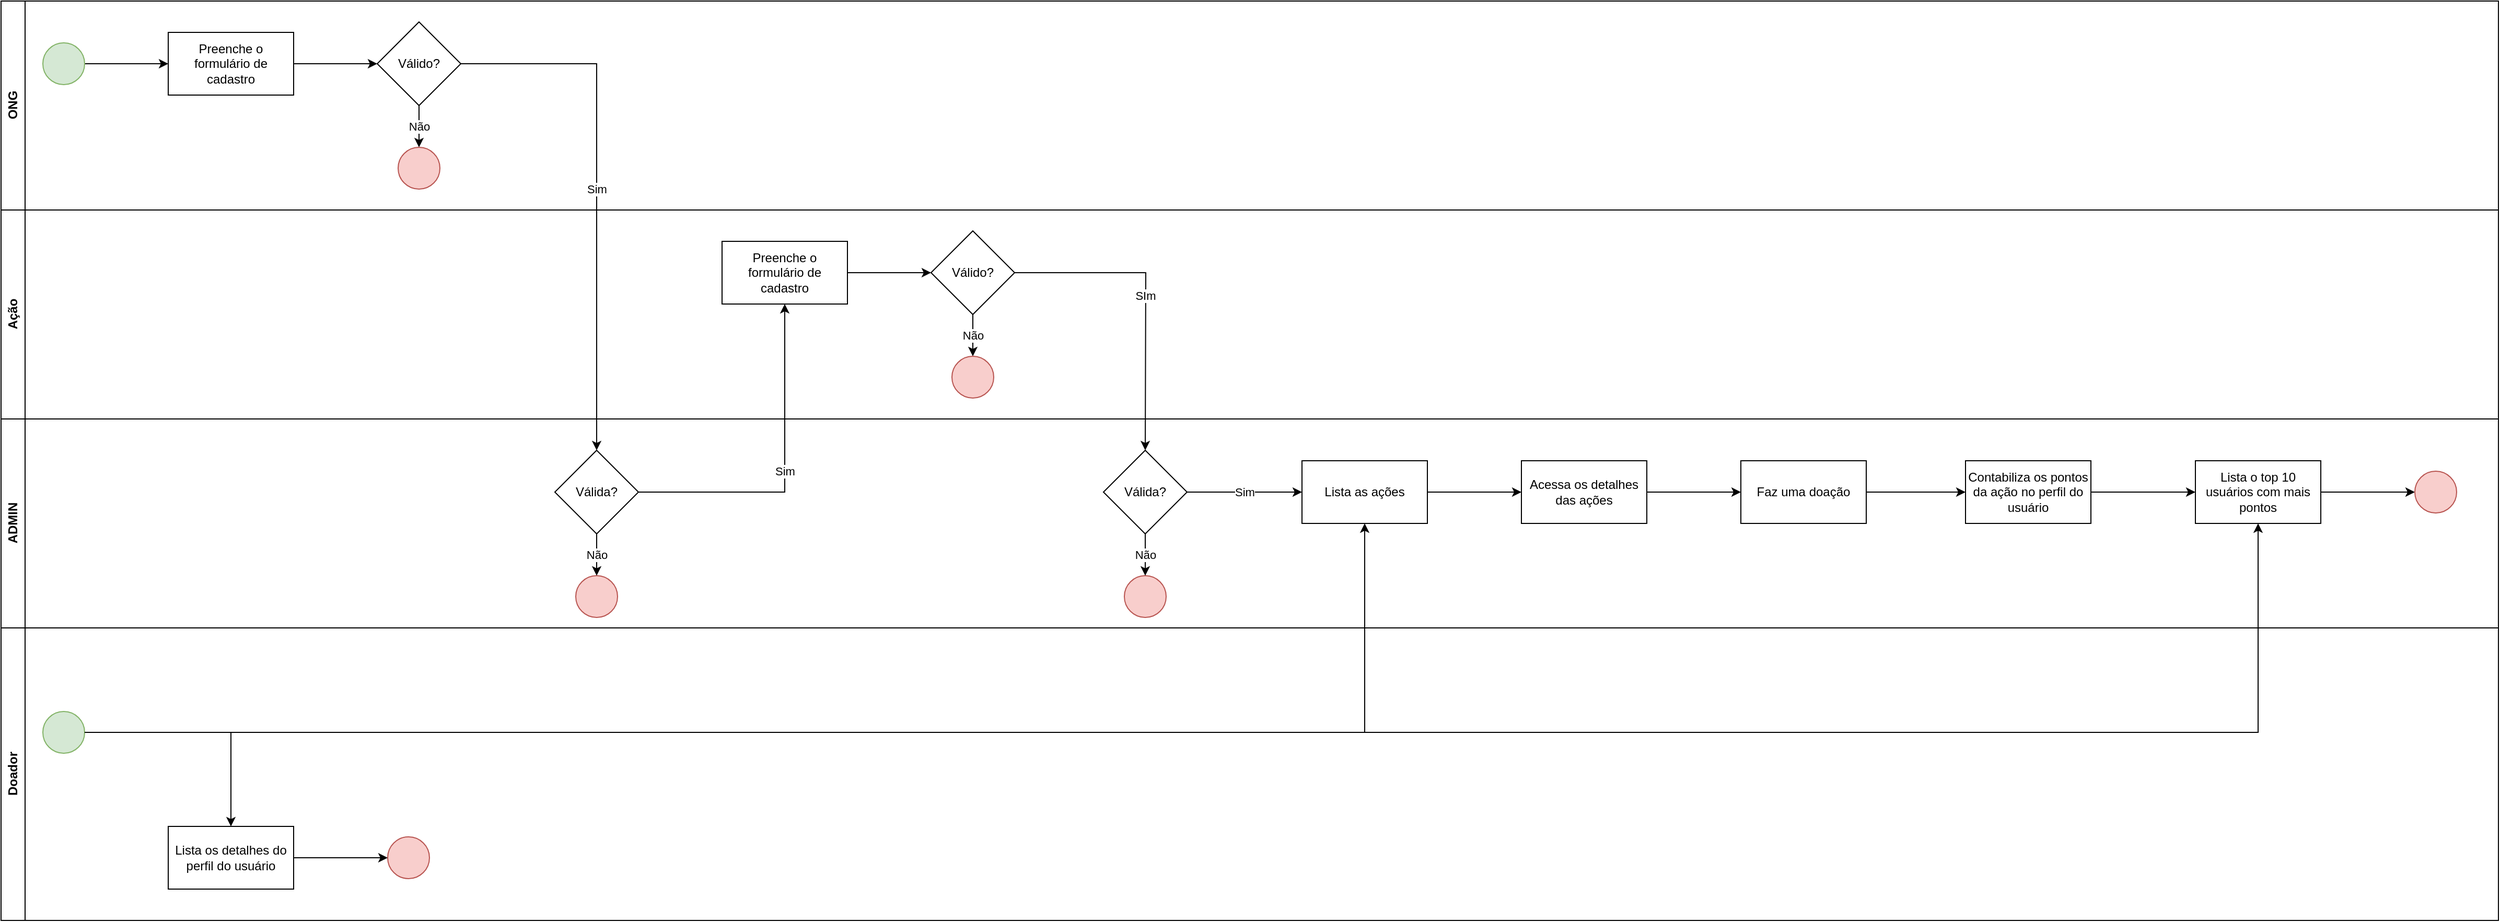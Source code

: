 <mxfile version="22.0.6" type="device">
  <diagram name="Página-1" id="uM8sVqucbnEtykJM86at">
    <mxGraphModel dx="2625" dy="1415" grid="1" gridSize="10" guides="1" tooltips="1" connect="1" arrows="1" fold="1" page="1" pageScale="1" pageWidth="827" pageHeight="1169" math="0" shadow="0">
      <root>
        <mxCell id="0" />
        <mxCell id="1" parent="0" />
        <mxCell id="fvtTRlNwpjccqCfZJHB--4" value="ONG" style="swimlane;horizontal=0;whiteSpace=wrap;html=1;" vertex="1" parent="1">
          <mxGeometry x="40" y="80" width="2390" height="200" as="geometry" />
        </mxCell>
        <mxCell id="fvtTRlNwpjccqCfZJHB--7" style="edgeStyle=orthogonalEdgeStyle;rounded=0;orthogonalLoop=1;jettySize=auto;html=1;entryX=0;entryY=0.5;entryDx=0;entryDy=0;" edge="1" parent="fvtTRlNwpjccqCfZJHB--4" source="fvtTRlNwpjccqCfZJHB--5" target="fvtTRlNwpjccqCfZJHB--6">
          <mxGeometry relative="1" as="geometry" />
        </mxCell>
        <mxCell id="fvtTRlNwpjccqCfZJHB--5" value="" style="ellipse;whiteSpace=wrap;html=1;fillColor=#d5e8d4;strokeColor=#82b366;" vertex="1" parent="fvtTRlNwpjccqCfZJHB--4">
          <mxGeometry x="40" y="40" width="40" height="40" as="geometry" />
        </mxCell>
        <mxCell id="fvtTRlNwpjccqCfZJHB--9" style="edgeStyle=orthogonalEdgeStyle;rounded=0;orthogonalLoop=1;jettySize=auto;html=1;entryX=0;entryY=0.5;entryDx=0;entryDy=0;" edge="1" parent="fvtTRlNwpjccqCfZJHB--4" source="fvtTRlNwpjccqCfZJHB--6" target="fvtTRlNwpjccqCfZJHB--10">
          <mxGeometry relative="1" as="geometry">
            <mxPoint x="360" y="60" as="targetPoint" />
          </mxGeometry>
        </mxCell>
        <mxCell id="fvtTRlNwpjccqCfZJHB--6" value="Preenche o formulário de cadastro" style="rounded=0;whiteSpace=wrap;html=1;" vertex="1" parent="fvtTRlNwpjccqCfZJHB--4">
          <mxGeometry x="160" y="30" width="120" height="60" as="geometry" />
        </mxCell>
        <mxCell id="fvtTRlNwpjccqCfZJHB--13" value="Não" style="edgeStyle=orthogonalEdgeStyle;rounded=0;orthogonalLoop=1;jettySize=auto;html=1;entryX=0.5;entryY=0;entryDx=0;entryDy=0;" edge="1" parent="fvtTRlNwpjccqCfZJHB--4" source="fvtTRlNwpjccqCfZJHB--10" target="fvtTRlNwpjccqCfZJHB--12">
          <mxGeometry relative="1" as="geometry" />
        </mxCell>
        <mxCell id="fvtTRlNwpjccqCfZJHB--10" value="Válido?" style="rhombus;whiteSpace=wrap;html=1;" vertex="1" parent="fvtTRlNwpjccqCfZJHB--4">
          <mxGeometry x="360" y="20" width="80" height="80" as="geometry" />
        </mxCell>
        <mxCell id="fvtTRlNwpjccqCfZJHB--12" value="" style="ellipse;whiteSpace=wrap;html=1;fillColor=#f8cecc;strokeColor=#b85450;" vertex="1" parent="fvtTRlNwpjccqCfZJHB--4">
          <mxGeometry x="380" y="140" width="40" height="40" as="geometry" />
        </mxCell>
        <mxCell id="fvtTRlNwpjccqCfZJHB--14" value="Ação" style="swimlane;horizontal=0;whiteSpace=wrap;html=1;" vertex="1" parent="1">
          <mxGeometry x="40" y="280" width="2390" height="200" as="geometry" />
        </mxCell>
        <mxCell id="fvtTRlNwpjccqCfZJHB--17" style="edgeStyle=orthogonalEdgeStyle;rounded=0;orthogonalLoop=1;jettySize=auto;html=1;entryX=0;entryY=0.5;entryDx=0;entryDy=0;" edge="1" parent="fvtTRlNwpjccqCfZJHB--14" source="fvtTRlNwpjccqCfZJHB--18" target="fvtTRlNwpjccqCfZJHB--20">
          <mxGeometry relative="1" as="geometry">
            <mxPoint x="890" y="60" as="targetPoint" />
          </mxGeometry>
        </mxCell>
        <mxCell id="fvtTRlNwpjccqCfZJHB--18" value="Preenche o formulário de cadastro" style="rounded=0;whiteSpace=wrap;html=1;" vertex="1" parent="fvtTRlNwpjccqCfZJHB--14">
          <mxGeometry x="690" y="30" width="120" height="60" as="geometry" />
        </mxCell>
        <mxCell id="fvtTRlNwpjccqCfZJHB--19" value="Não" style="edgeStyle=orthogonalEdgeStyle;rounded=0;orthogonalLoop=1;jettySize=auto;html=1;entryX=0.5;entryY=0;entryDx=0;entryDy=0;" edge="1" parent="fvtTRlNwpjccqCfZJHB--14" source="fvtTRlNwpjccqCfZJHB--20" target="fvtTRlNwpjccqCfZJHB--21">
          <mxGeometry relative="1" as="geometry" />
        </mxCell>
        <mxCell id="fvtTRlNwpjccqCfZJHB--20" value="Válido?" style="rhombus;whiteSpace=wrap;html=1;" vertex="1" parent="fvtTRlNwpjccqCfZJHB--14">
          <mxGeometry x="890" y="20" width="80" height="80" as="geometry" />
        </mxCell>
        <mxCell id="fvtTRlNwpjccqCfZJHB--21" value="" style="ellipse;whiteSpace=wrap;html=1;fillColor=#f8cecc;strokeColor=#b85450;" vertex="1" parent="fvtTRlNwpjccqCfZJHB--14">
          <mxGeometry x="910" y="140" width="40" height="40" as="geometry" />
        </mxCell>
        <mxCell id="fvtTRlNwpjccqCfZJHB--22" value="Sim" style="edgeStyle=orthogonalEdgeStyle;rounded=0;orthogonalLoop=1;jettySize=auto;html=1;entryX=0.5;entryY=0;entryDx=0;entryDy=0;" edge="1" parent="1" source="fvtTRlNwpjccqCfZJHB--10" target="fvtTRlNwpjccqCfZJHB--55">
          <mxGeometry relative="1" as="geometry" />
        </mxCell>
        <mxCell id="fvtTRlNwpjccqCfZJHB--23" value="ADMIN" style="swimlane;horizontal=0;whiteSpace=wrap;html=1;startSize=23;" vertex="1" parent="1">
          <mxGeometry x="40" y="480" width="2390" height="200" as="geometry" />
        </mxCell>
        <mxCell id="fvtTRlNwpjccqCfZJHB--36" value="Sim" style="edgeStyle=orthogonalEdgeStyle;rounded=0;orthogonalLoop=1;jettySize=auto;html=1;entryX=0;entryY=0.5;entryDx=0;entryDy=0;" edge="1" parent="fvtTRlNwpjccqCfZJHB--23" source="fvtTRlNwpjccqCfZJHB--32" target="fvtTRlNwpjccqCfZJHB--35">
          <mxGeometry relative="1" as="geometry" />
        </mxCell>
        <mxCell id="fvtTRlNwpjccqCfZJHB--32" value="Válida?" style="rhombus;whiteSpace=wrap;html=1;" vertex="1" parent="fvtTRlNwpjccqCfZJHB--23">
          <mxGeometry x="1055" y="30" width="80" height="80" as="geometry" />
        </mxCell>
        <mxCell id="fvtTRlNwpjccqCfZJHB--33" value="" style="ellipse;whiteSpace=wrap;html=1;fillColor=#f8cecc;strokeColor=#b85450;" vertex="1" parent="fvtTRlNwpjccqCfZJHB--23">
          <mxGeometry x="1075" y="150" width="40" height="40" as="geometry" />
        </mxCell>
        <mxCell id="fvtTRlNwpjccqCfZJHB--31" value="Não" style="edgeStyle=orthogonalEdgeStyle;rounded=0;orthogonalLoop=1;jettySize=auto;html=1;entryX=0.5;entryY=0;entryDx=0;entryDy=0;" edge="1" parent="fvtTRlNwpjccqCfZJHB--23" source="fvtTRlNwpjccqCfZJHB--32" target="fvtTRlNwpjccqCfZJHB--33">
          <mxGeometry relative="1" as="geometry" />
        </mxCell>
        <mxCell id="fvtTRlNwpjccqCfZJHB--47" style="edgeStyle=orthogonalEdgeStyle;rounded=0;orthogonalLoop=1;jettySize=auto;html=1;" edge="1" parent="fvtTRlNwpjccqCfZJHB--23" source="fvtTRlNwpjccqCfZJHB--35" target="fvtTRlNwpjccqCfZJHB--46">
          <mxGeometry relative="1" as="geometry" />
        </mxCell>
        <mxCell id="fvtTRlNwpjccqCfZJHB--35" value="Lista as ações" style="rounded=0;whiteSpace=wrap;html=1;" vertex="1" parent="fvtTRlNwpjccqCfZJHB--23">
          <mxGeometry x="1245" y="40" width="120" height="60" as="geometry" />
        </mxCell>
        <mxCell id="fvtTRlNwpjccqCfZJHB--49" style="edgeStyle=orthogonalEdgeStyle;rounded=0;orthogonalLoop=1;jettySize=auto;html=1;entryX=0;entryY=0.5;entryDx=0;entryDy=0;" edge="1" parent="fvtTRlNwpjccqCfZJHB--23" source="fvtTRlNwpjccqCfZJHB--46" target="fvtTRlNwpjccqCfZJHB--48">
          <mxGeometry relative="1" as="geometry" />
        </mxCell>
        <mxCell id="fvtTRlNwpjccqCfZJHB--46" value="Acessa os detalhes das ações" style="rounded=0;whiteSpace=wrap;html=1;" vertex="1" parent="fvtTRlNwpjccqCfZJHB--23">
          <mxGeometry x="1455" y="40" width="120" height="60" as="geometry" />
        </mxCell>
        <mxCell id="fvtTRlNwpjccqCfZJHB--53" style="edgeStyle=orthogonalEdgeStyle;rounded=0;orthogonalLoop=1;jettySize=auto;html=1;entryX=0;entryY=0.5;entryDx=0;entryDy=0;" edge="1" parent="fvtTRlNwpjccqCfZJHB--23" source="fvtTRlNwpjccqCfZJHB--48" target="fvtTRlNwpjccqCfZJHB--59">
          <mxGeometry relative="1" as="geometry">
            <mxPoint x="1875" y="70" as="targetPoint" />
          </mxGeometry>
        </mxCell>
        <mxCell id="fvtTRlNwpjccqCfZJHB--48" value="Faz uma doação" style="rounded=0;whiteSpace=wrap;html=1;" vertex="1" parent="fvtTRlNwpjccqCfZJHB--23">
          <mxGeometry x="1665" y="40" width="120" height="60" as="geometry" />
        </mxCell>
        <mxCell id="fvtTRlNwpjccqCfZJHB--55" value="Válida?" style="rhombus;whiteSpace=wrap;html=1;" vertex="1" parent="fvtTRlNwpjccqCfZJHB--23">
          <mxGeometry x="530" y="30" width="80" height="80" as="geometry" />
        </mxCell>
        <mxCell id="fvtTRlNwpjccqCfZJHB--56" value="" style="ellipse;whiteSpace=wrap;html=1;fillColor=#f8cecc;strokeColor=#b85450;" vertex="1" parent="fvtTRlNwpjccqCfZJHB--23">
          <mxGeometry x="550" y="150" width="40" height="40" as="geometry" />
        </mxCell>
        <mxCell id="fvtTRlNwpjccqCfZJHB--57" value="Não" style="edgeStyle=orthogonalEdgeStyle;rounded=0;orthogonalLoop=1;jettySize=auto;html=1;entryX=0.5;entryY=0;entryDx=0;entryDy=0;" edge="1" parent="fvtTRlNwpjccqCfZJHB--23" source="fvtTRlNwpjccqCfZJHB--55" target="fvtTRlNwpjccqCfZJHB--56">
          <mxGeometry relative="1" as="geometry" />
        </mxCell>
        <mxCell id="fvtTRlNwpjccqCfZJHB--61" style="edgeStyle=orthogonalEdgeStyle;rounded=0;orthogonalLoop=1;jettySize=auto;html=1;" edge="1" parent="fvtTRlNwpjccqCfZJHB--23" source="fvtTRlNwpjccqCfZJHB--59" target="fvtTRlNwpjccqCfZJHB--60">
          <mxGeometry relative="1" as="geometry" />
        </mxCell>
        <mxCell id="fvtTRlNwpjccqCfZJHB--59" value="Contabiliza os pontos da ação no perfil do usuário" style="rounded=0;whiteSpace=wrap;html=1;" vertex="1" parent="fvtTRlNwpjccqCfZJHB--23">
          <mxGeometry x="1880" y="40" width="120" height="60" as="geometry" />
        </mxCell>
        <mxCell id="fvtTRlNwpjccqCfZJHB--63" style="edgeStyle=orthogonalEdgeStyle;rounded=0;orthogonalLoop=1;jettySize=auto;html=1;" edge="1" parent="fvtTRlNwpjccqCfZJHB--23" source="fvtTRlNwpjccqCfZJHB--60" target="fvtTRlNwpjccqCfZJHB--62">
          <mxGeometry relative="1" as="geometry" />
        </mxCell>
        <mxCell id="fvtTRlNwpjccqCfZJHB--60" value="Lista o top 10 usuários com mais pontos" style="rounded=0;whiteSpace=wrap;html=1;" vertex="1" parent="fvtTRlNwpjccqCfZJHB--23">
          <mxGeometry x="2100" y="40" width="120" height="60" as="geometry" />
        </mxCell>
        <mxCell id="fvtTRlNwpjccqCfZJHB--62" value="" style="ellipse;whiteSpace=wrap;html=1;fillColor=#f8cecc;strokeColor=#b85450;" vertex="1" parent="fvtTRlNwpjccqCfZJHB--23">
          <mxGeometry x="2310" y="50" width="40" height="40" as="geometry" />
        </mxCell>
        <mxCell id="fvtTRlNwpjccqCfZJHB--34" value="SIm" style="edgeStyle=orthogonalEdgeStyle;rounded=0;orthogonalLoop=1;jettySize=auto;html=1;" edge="1" parent="1" source="fvtTRlNwpjccqCfZJHB--20">
          <mxGeometry relative="1" as="geometry">
            <mxPoint x="1135" y="510" as="targetPoint" />
          </mxGeometry>
        </mxCell>
        <mxCell id="fvtTRlNwpjccqCfZJHB--37" value="Doador" style="swimlane;horizontal=0;whiteSpace=wrap;html=1;startSize=23;" vertex="1" parent="1">
          <mxGeometry x="40" y="680" width="2390" height="280" as="geometry" />
        </mxCell>
        <mxCell id="fvtTRlNwpjccqCfZJHB--68" style="edgeStyle=orthogonalEdgeStyle;rounded=0;orthogonalLoop=1;jettySize=auto;html=1;entryX=0.5;entryY=0;entryDx=0;entryDy=0;" edge="1" parent="fvtTRlNwpjccqCfZJHB--37" source="fvtTRlNwpjccqCfZJHB--43" target="fvtTRlNwpjccqCfZJHB--66">
          <mxGeometry relative="1" as="geometry" />
        </mxCell>
        <mxCell id="fvtTRlNwpjccqCfZJHB--43" value="" style="ellipse;whiteSpace=wrap;html=1;fillColor=#d5e8d4;strokeColor=#82b366;" vertex="1" parent="fvtTRlNwpjccqCfZJHB--37">
          <mxGeometry x="40" y="80" width="40" height="40" as="geometry" />
        </mxCell>
        <mxCell id="fvtTRlNwpjccqCfZJHB--66" value="Lista os detalhes do perfil do usuário" style="rounded=0;whiteSpace=wrap;html=1;" vertex="1" parent="fvtTRlNwpjccqCfZJHB--37">
          <mxGeometry x="160" y="190" width="120" height="60" as="geometry" />
        </mxCell>
        <mxCell id="fvtTRlNwpjccqCfZJHB--67" value="" style="ellipse;whiteSpace=wrap;html=1;fillColor=#f8cecc;strokeColor=#b85450;" vertex="1" parent="fvtTRlNwpjccqCfZJHB--37">
          <mxGeometry x="370" y="200" width="40" height="40" as="geometry" />
        </mxCell>
        <mxCell id="fvtTRlNwpjccqCfZJHB--65" style="edgeStyle=orthogonalEdgeStyle;rounded=0;orthogonalLoop=1;jettySize=auto;html=1;" edge="1" parent="fvtTRlNwpjccqCfZJHB--37" source="fvtTRlNwpjccqCfZJHB--66" target="fvtTRlNwpjccqCfZJHB--67">
          <mxGeometry relative="1" as="geometry" />
        </mxCell>
        <mxCell id="fvtTRlNwpjccqCfZJHB--45" style="edgeStyle=orthogonalEdgeStyle;rounded=0;orthogonalLoop=1;jettySize=auto;html=1;entryX=0.5;entryY=1;entryDx=0;entryDy=0;" edge="1" parent="1" source="fvtTRlNwpjccqCfZJHB--43" target="fvtTRlNwpjccqCfZJHB--35">
          <mxGeometry relative="1" as="geometry">
            <mxPoint x="1160" y="780" as="targetPoint" />
          </mxGeometry>
        </mxCell>
        <mxCell id="fvtTRlNwpjccqCfZJHB--58" value="Sim" style="edgeStyle=orthogonalEdgeStyle;rounded=0;orthogonalLoop=1;jettySize=auto;html=1;" edge="1" parent="1" source="fvtTRlNwpjccqCfZJHB--55" target="fvtTRlNwpjccqCfZJHB--18">
          <mxGeometry relative="1" as="geometry" />
        </mxCell>
        <mxCell id="fvtTRlNwpjccqCfZJHB--64" style="edgeStyle=orthogonalEdgeStyle;rounded=0;orthogonalLoop=1;jettySize=auto;html=1;entryX=0.5;entryY=1;entryDx=0;entryDy=0;" edge="1" parent="1" source="fvtTRlNwpjccqCfZJHB--43" target="fvtTRlNwpjccqCfZJHB--60">
          <mxGeometry relative="1" as="geometry" />
        </mxCell>
      </root>
    </mxGraphModel>
  </diagram>
</mxfile>
